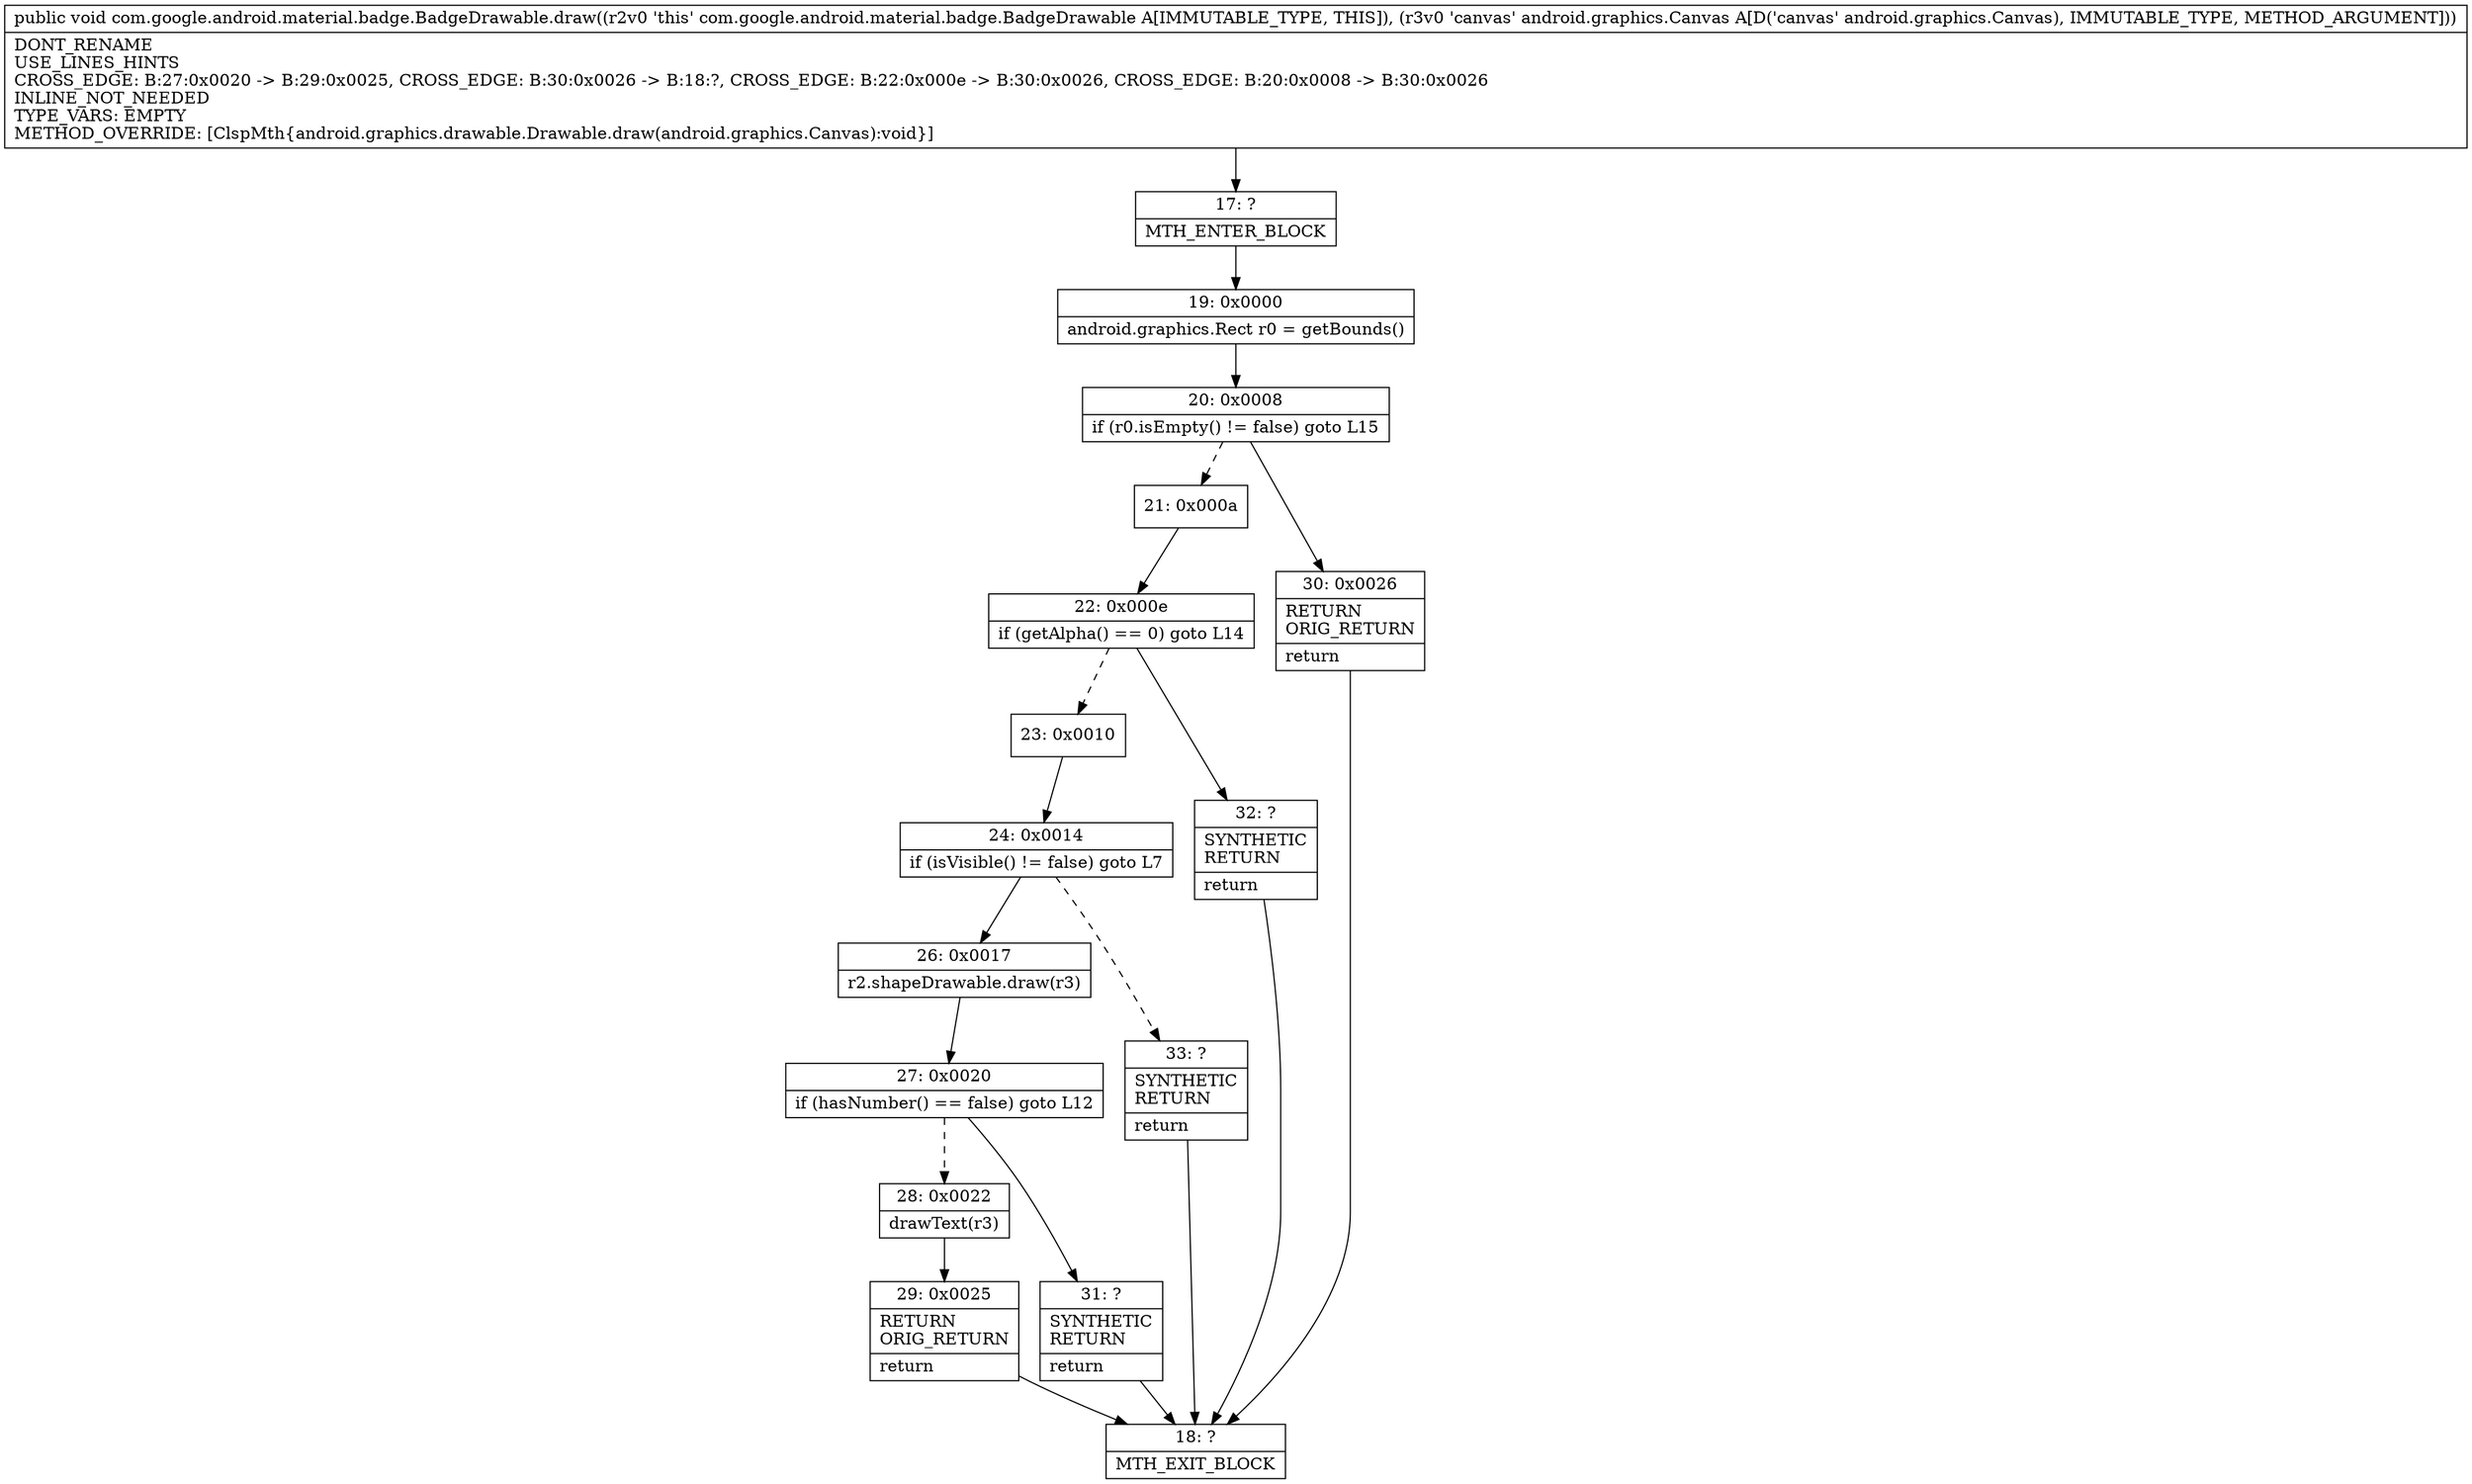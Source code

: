 digraph "CFG forcom.google.android.material.badge.BadgeDrawable.draw(Landroid\/graphics\/Canvas;)V" {
Node_17 [shape=record,label="{17\:\ ?|MTH_ENTER_BLOCK\l}"];
Node_19 [shape=record,label="{19\:\ 0x0000|android.graphics.Rect r0 = getBounds()\l}"];
Node_20 [shape=record,label="{20\:\ 0x0008|if (r0.isEmpty() != false) goto L15\l}"];
Node_21 [shape=record,label="{21\:\ 0x000a}"];
Node_22 [shape=record,label="{22\:\ 0x000e|if (getAlpha() == 0) goto L14\l}"];
Node_23 [shape=record,label="{23\:\ 0x0010}"];
Node_24 [shape=record,label="{24\:\ 0x0014|if (isVisible() != false) goto L7\l}"];
Node_26 [shape=record,label="{26\:\ 0x0017|r2.shapeDrawable.draw(r3)\l}"];
Node_27 [shape=record,label="{27\:\ 0x0020|if (hasNumber() == false) goto L12\l}"];
Node_28 [shape=record,label="{28\:\ 0x0022|drawText(r3)\l}"];
Node_29 [shape=record,label="{29\:\ 0x0025|RETURN\lORIG_RETURN\l|return\l}"];
Node_18 [shape=record,label="{18\:\ ?|MTH_EXIT_BLOCK\l}"];
Node_31 [shape=record,label="{31\:\ ?|SYNTHETIC\lRETURN\l|return\l}"];
Node_33 [shape=record,label="{33\:\ ?|SYNTHETIC\lRETURN\l|return\l}"];
Node_32 [shape=record,label="{32\:\ ?|SYNTHETIC\lRETURN\l|return\l}"];
Node_30 [shape=record,label="{30\:\ 0x0026|RETURN\lORIG_RETURN\l|return\l}"];
MethodNode[shape=record,label="{public void com.google.android.material.badge.BadgeDrawable.draw((r2v0 'this' com.google.android.material.badge.BadgeDrawable A[IMMUTABLE_TYPE, THIS]), (r3v0 'canvas' android.graphics.Canvas A[D('canvas' android.graphics.Canvas), IMMUTABLE_TYPE, METHOD_ARGUMENT]))  | DONT_RENAME\lUSE_LINES_HINTS\lCROSS_EDGE: B:27:0x0020 \-\> B:29:0x0025, CROSS_EDGE: B:30:0x0026 \-\> B:18:?, CROSS_EDGE: B:22:0x000e \-\> B:30:0x0026, CROSS_EDGE: B:20:0x0008 \-\> B:30:0x0026\lINLINE_NOT_NEEDED\lTYPE_VARS: EMPTY\lMETHOD_OVERRIDE: [ClspMth\{android.graphics.drawable.Drawable.draw(android.graphics.Canvas):void\}]\l}"];
MethodNode -> Node_17;Node_17 -> Node_19;
Node_19 -> Node_20;
Node_20 -> Node_21[style=dashed];
Node_20 -> Node_30;
Node_21 -> Node_22;
Node_22 -> Node_23[style=dashed];
Node_22 -> Node_32;
Node_23 -> Node_24;
Node_24 -> Node_26;
Node_24 -> Node_33[style=dashed];
Node_26 -> Node_27;
Node_27 -> Node_28[style=dashed];
Node_27 -> Node_31;
Node_28 -> Node_29;
Node_29 -> Node_18;
Node_31 -> Node_18;
Node_33 -> Node_18;
Node_32 -> Node_18;
Node_30 -> Node_18;
}


